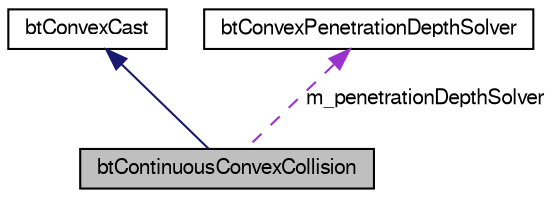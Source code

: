 digraph G
{
  bgcolor="transparent";
  edge [fontname="FreeSans",fontsize=10,labelfontname="FreeSans",labelfontsize=10];
  node [fontname="FreeSans",fontsize=10,shape=record];
  Node1 [label="btContinuousConvexCollision",height=0.2,width=0.4,color="black", fillcolor="grey75", style="filled" fontcolor="black"];
  Node2 -> Node1 [dir=back,color="midnightblue",fontsize=10,style="solid"];
  Node2 [label="btConvexCast",height=0.2,width=0.4,color="black",URL="$classbt_convex_cast.html",tooltip="btConvexCast is an interface for Casting"];
  Node3 -> Node1 [dir=back,color="darkorchid3",fontsize=10,style="dashed",label="m_penetrationDepthSolver"];
  Node3 [label="btConvexPenetrationDepthSolver",height=0.2,width=0.4,color="black",URL="$classbt_convex_penetration_depth_solver.html",tooltip="ConvexPenetrationDepthSolver provides an interface for penetration depth calculation..."];
}
